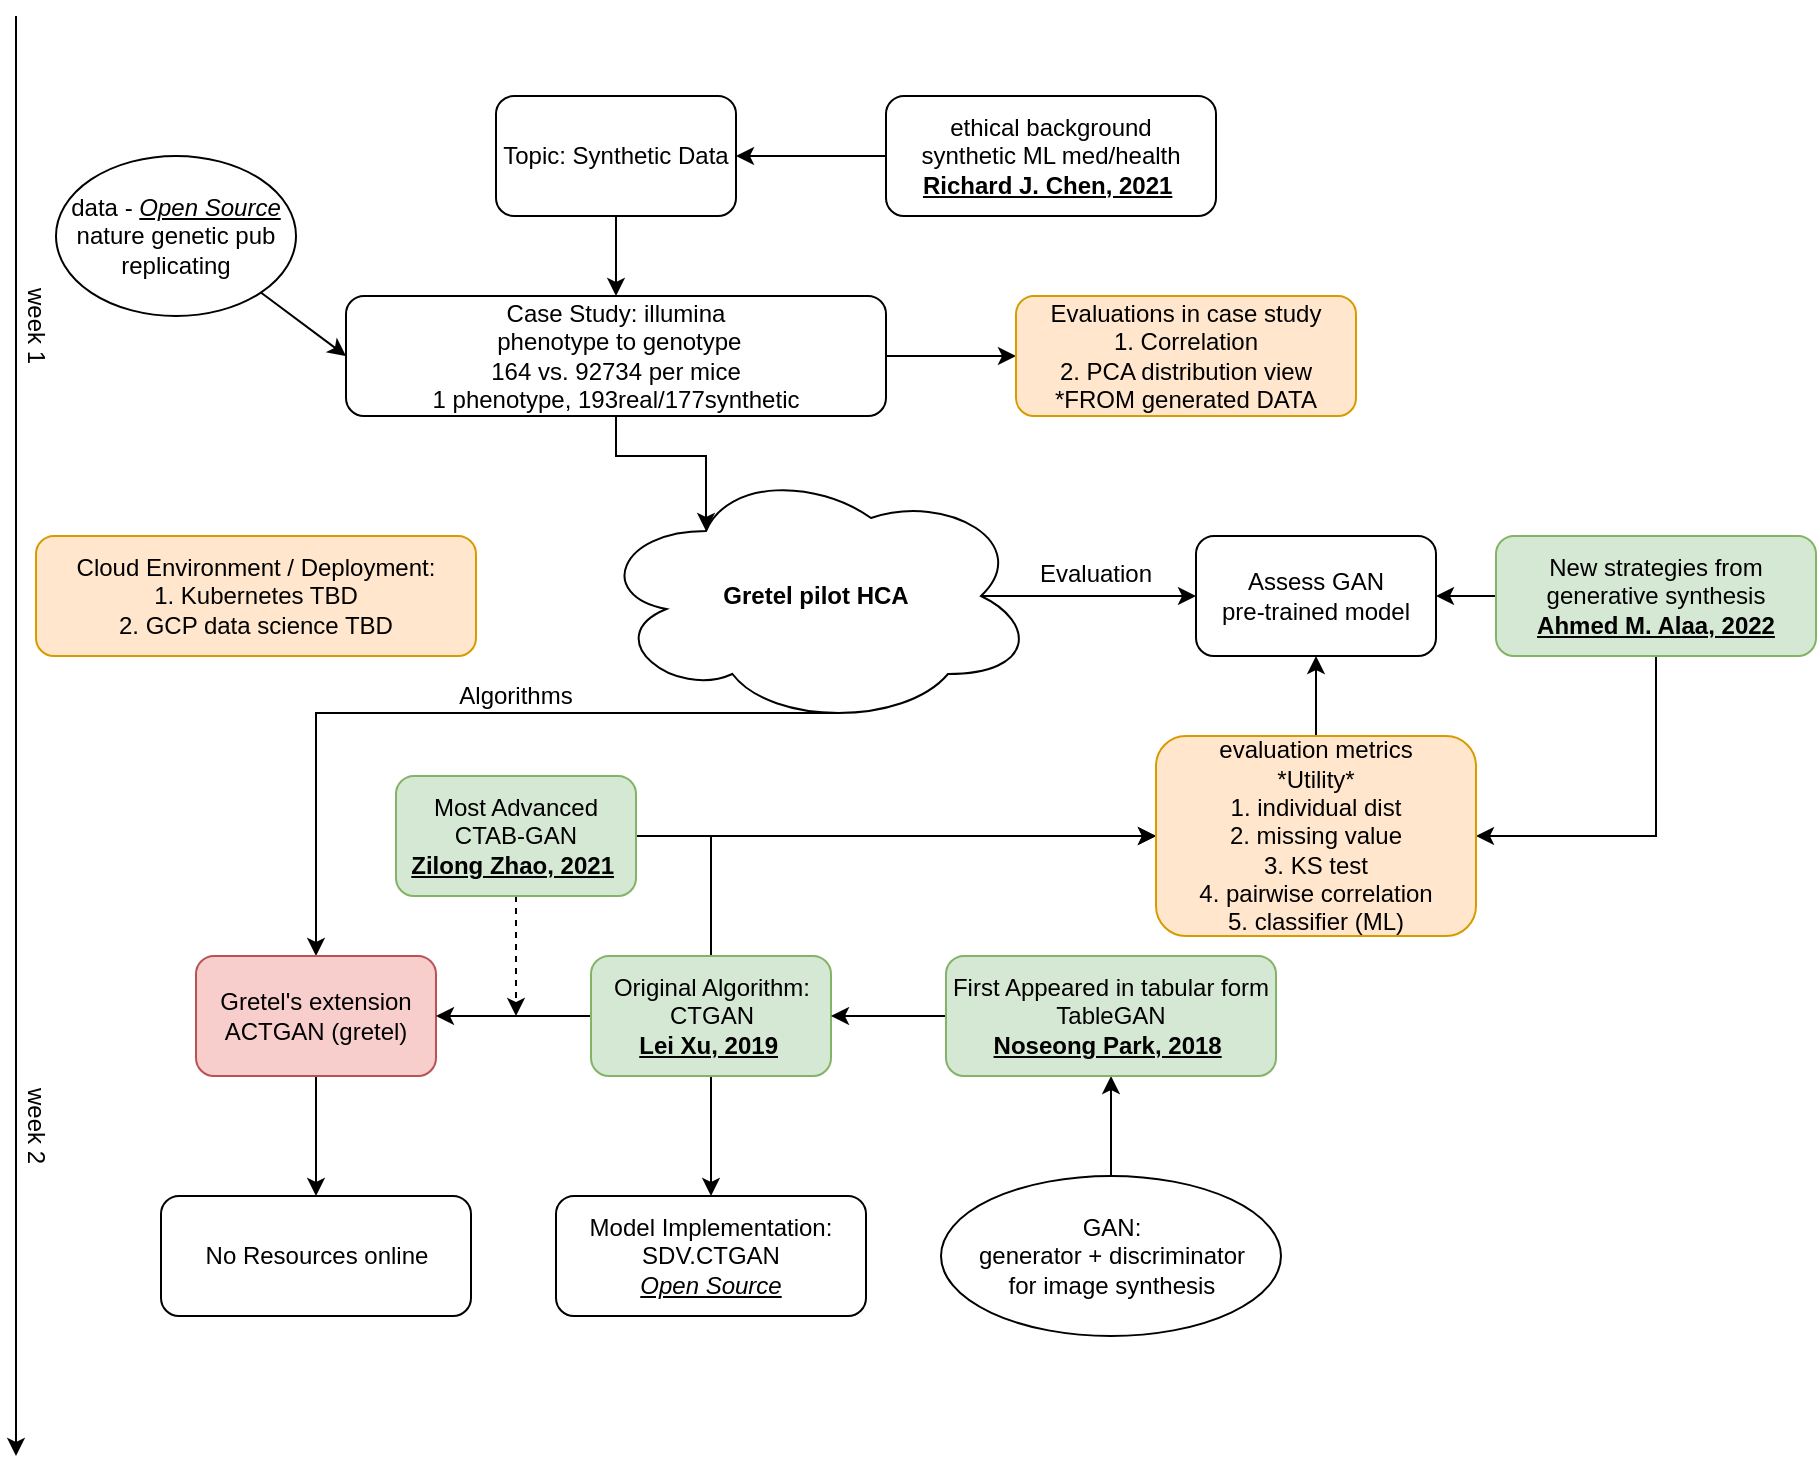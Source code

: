 <mxfile version="21.6.9" type="github">
  <diagram name="Page-1" id="TxyZuQSa3MDR7INI-T3q">
    <mxGraphModel dx="1195" dy="637" grid="1" gridSize="10" guides="1" tooltips="1" connect="1" arrows="1" fold="1" page="1" pageScale="1" pageWidth="850" pageHeight="1100" math="0" shadow="0">
      <root>
        <mxCell id="0" />
        <mxCell id="1" parent="0" />
        <mxCell id="WdxqnXTOeWCwxLcZLhfS-5" style="edgeStyle=orthogonalEdgeStyle;rounded=0;orthogonalLoop=1;jettySize=auto;html=1;exitX=0.5;exitY=1;exitDx=0;exitDy=0;entryX=0.5;entryY=0;entryDx=0;entryDy=0;" edge="1" parent="1" source="WdxqnXTOeWCwxLcZLhfS-1" target="WdxqnXTOeWCwxLcZLhfS-2">
          <mxGeometry relative="1" as="geometry" />
        </mxCell>
        <mxCell id="WdxqnXTOeWCwxLcZLhfS-1" value="Topic: Synthetic Data" style="rounded=1;whiteSpace=wrap;html=1;" vertex="1" parent="1">
          <mxGeometry x="280" y="80" width="120" height="60" as="geometry" />
        </mxCell>
        <mxCell id="WdxqnXTOeWCwxLcZLhfS-15" style="edgeStyle=orthogonalEdgeStyle;rounded=0;orthogonalLoop=1;jettySize=auto;html=1;exitX=0.5;exitY=1;exitDx=0;exitDy=0;entryX=0.25;entryY=0.25;entryDx=0;entryDy=0;entryPerimeter=0;" edge="1" parent="1" source="WdxqnXTOeWCwxLcZLhfS-2" target="WdxqnXTOeWCwxLcZLhfS-14">
          <mxGeometry relative="1" as="geometry" />
        </mxCell>
        <mxCell id="WdxqnXTOeWCwxLcZLhfS-54" style="edgeStyle=orthogonalEdgeStyle;rounded=0;orthogonalLoop=1;jettySize=auto;html=1;exitX=1;exitY=0.5;exitDx=0;exitDy=0;entryX=0;entryY=0.5;entryDx=0;entryDy=0;" edge="1" parent="1" source="WdxqnXTOeWCwxLcZLhfS-2" target="WdxqnXTOeWCwxLcZLhfS-53">
          <mxGeometry relative="1" as="geometry" />
        </mxCell>
        <mxCell id="WdxqnXTOeWCwxLcZLhfS-2" value="Case Study: illumina&lt;br&gt;&amp;nbsp;phenotype to genotype&lt;br&gt;164 vs. 92734 per mice&lt;br&gt;1 phenotype, 193real/177synthetic" style="rounded=1;whiteSpace=wrap;html=1;" vertex="1" parent="1">
          <mxGeometry x="205" y="180" width="270" height="60" as="geometry" />
        </mxCell>
        <mxCell id="WdxqnXTOeWCwxLcZLhfS-3" value="data - &lt;i&gt;&lt;u&gt;Open Source&lt;/u&gt;&lt;/i&gt;&lt;br&gt;nature genetic pub&lt;br&gt;replicating" style="ellipse;whiteSpace=wrap;html=1;" vertex="1" parent="1">
          <mxGeometry x="60" y="110" width="120" height="80" as="geometry" />
        </mxCell>
        <mxCell id="WdxqnXTOeWCwxLcZLhfS-4" value="" style="endArrow=classic;html=1;rounded=0;exitX=1;exitY=1;exitDx=0;exitDy=0;entryX=0;entryY=0.5;entryDx=0;entryDy=0;" edge="1" parent="1" source="WdxqnXTOeWCwxLcZLhfS-3" target="WdxqnXTOeWCwxLcZLhfS-2">
          <mxGeometry width="50" height="50" relative="1" as="geometry">
            <mxPoint x="400" y="270" as="sourcePoint" />
            <mxPoint x="450" y="220" as="targetPoint" />
          </mxGeometry>
        </mxCell>
        <mxCell id="WdxqnXTOeWCwxLcZLhfS-8" value="" style="endArrow=classic;html=1;rounded=0;" edge="1" parent="1">
          <mxGeometry width="50" height="50" relative="1" as="geometry">
            <mxPoint x="40" y="40" as="sourcePoint" />
            <mxPoint x="40" y="760" as="targetPoint" />
          </mxGeometry>
        </mxCell>
        <mxCell id="WdxqnXTOeWCwxLcZLhfS-11" value="week 1" style="text;html=1;strokeColor=none;fillColor=none;align=center;verticalAlign=middle;whiteSpace=wrap;rounded=0;rotation=90;" vertex="1" parent="1">
          <mxGeometry x="20" y="180" width="60" height="30" as="geometry" />
        </mxCell>
        <mxCell id="WdxqnXTOeWCwxLcZLhfS-12" value="Cloud Environment / Deployment:&lt;br&gt;1. Kubernetes TBD&lt;br&gt;2. GCP data science TBD" style="rounded=1;whiteSpace=wrap;html=1;fillColor=#ffe6cc;strokeColor=#d79b00;" vertex="1" parent="1">
          <mxGeometry x="50" y="300" width="220" height="60" as="geometry" />
        </mxCell>
        <mxCell id="WdxqnXTOeWCwxLcZLhfS-25" style="edgeStyle=orthogonalEdgeStyle;rounded=0;orthogonalLoop=1;jettySize=auto;html=1;exitX=0.55;exitY=0.95;exitDx=0;exitDy=0;exitPerimeter=0;entryX=0.5;entryY=0;entryDx=0;entryDy=0;" edge="1" parent="1" source="WdxqnXTOeWCwxLcZLhfS-14" target="WdxqnXTOeWCwxLcZLhfS-16">
          <mxGeometry relative="1" as="geometry" />
        </mxCell>
        <mxCell id="WdxqnXTOeWCwxLcZLhfS-56" style="edgeStyle=orthogonalEdgeStyle;rounded=0;orthogonalLoop=1;jettySize=auto;html=1;exitX=0.875;exitY=0.5;exitDx=0;exitDy=0;exitPerimeter=0;entryX=0;entryY=0.5;entryDx=0;entryDy=0;" edge="1" parent="1" source="WdxqnXTOeWCwxLcZLhfS-14" target="WdxqnXTOeWCwxLcZLhfS-55">
          <mxGeometry relative="1" as="geometry" />
        </mxCell>
        <mxCell id="WdxqnXTOeWCwxLcZLhfS-14" value="&lt;b&gt;Gretel pilot HCA&lt;/b&gt;" style="ellipse;shape=cloud;whiteSpace=wrap;html=1;" vertex="1" parent="1">
          <mxGeometry x="330" y="265" width="220" height="130" as="geometry" />
        </mxCell>
        <mxCell id="WdxqnXTOeWCwxLcZLhfS-24" style="edgeStyle=orthogonalEdgeStyle;rounded=0;orthogonalLoop=1;jettySize=auto;html=1;exitX=0.5;exitY=1;exitDx=0;exitDy=0;" edge="1" parent="1" source="WdxqnXTOeWCwxLcZLhfS-16" target="WdxqnXTOeWCwxLcZLhfS-23">
          <mxGeometry relative="1" as="geometry" />
        </mxCell>
        <mxCell id="WdxqnXTOeWCwxLcZLhfS-16" value="Gretel&#39;s extension&lt;br&gt;ACTGAN (gretel)" style="rounded=1;whiteSpace=wrap;html=1;fillColor=#f8cecc;strokeColor=#b85450;" vertex="1" parent="1">
          <mxGeometry x="130" y="510" width="120" height="60" as="geometry" />
        </mxCell>
        <mxCell id="WdxqnXTOeWCwxLcZLhfS-22" style="edgeStyle=orthogonalEdgeStyle;rounded=0;orthogonalLoop=1;jettySize=auto;html=1;exitX=0.5;exitY=1;exitDx=0;exitDy=0;entryX=0.5;entryY=0;entryDx=0;entryDy=0;" edge="1" parent="1" source="WdxqnXTOeWCwxLcZLhfS-17" target="WdxqnXTOeWCwxLcZLhfS-21">
          <mxGeometry relative="1" as="geometry" />
        </mxCell>
        <mxCell id="WdxqnXTOeWCwxLcZLhfS-47" style="edgeStyle=orthogonalEdgeStyle;rounded=0;orthogonalLoop=1;jettySize=auto;html=1;exitX=0;exitY=0.5;exitDx=0;exitDy=0;entryX=1;entryY=0.5;entryDx=0;entryDy=0;" edge="1" parent="1" source="WdxqnXTOeWCwxLcZLhfS-17" target="WdxqnXTOeWCwxLcZLhfS-16">
          <mxGeometry relative="1" as="geometry" />
        </mxCell>
        <mxCell id="WdxqnXTOeWCwxLcZLhfS-62" style="edgeStyle=orthogonalEdgeStyle;rounded=0;orthogonalLoop=1;jettySize=auto;html=1;exitX=0.5;exitY=0;exitDx=0;exitDy=0;entryX=0;entryY=0.5;entryDx=0;entryDy=0;" edge="1" parent="1" source="WdxqnXTOeWCwxLcZLhfS-17" target="WdxqnXTOeWCwxLcZLhfS-59">
          <mxGeometry relative="1" as="geometry" />
        </mxCell>
        <mxCell id="WdxqnXTOeWCwxLcZLhfS-17" value="Original Algorithm: &lt;br&gt;CTGAN&lt;br&gt;&lt;u&gt;&lt;b&gt;Lei Xu, 2019&lt;/b&gt;&lt;/u&gt;&amp;nbsp;" style="rounded=1;whiteSpace=wrap;html=1;fillColor=#d5e8d4;strokeColor=#82b366;" vertex="1" parent="1">
          <mxGeometry x="327.5" y="510" width="120" height="60" as="geometry" />
        </mxCell>
        <mxCell id="WdxqnXTOeWCwxLcZLhfS-21" value="Model Implementation: &lt;br&gt;SDV.CTGAN&lt;br&gt;&lt;u&gt;&lt;i&gt;Open Source&lt;/i&gt;&lt;/u&gt;" style="rounded=1;whiteSpace=wrap;html=1;" vertex="1" parent="1">
          <mxGeometry x="310" y="630" width="155" height="60" as="geometry" />
        </mxCell>
        <mxCell id="WdxqnXTOeWCwxLcZLhfS-23" value="No Resources online" style="rounded=1;whiteSpace=wrap;html=1;" vertex="1" parent="1">
          <mxGeometry x="112.5" y="630" width="155" height="60" as="geometry" />
        </mxCell>
        <mxCell id="WdxqnXTOeWCwxLcZLhfS-33" value="" style="edgeStyle=orthogonalEdgeStyle;rounded=0;orthogonalLoop=1;jettySize=auto;html=1;" edge="1" parent="1" source="WdxqnXTOeWCwxLcZLhfS-27" target="WdxqnXTOeWCwxLcZLhfS-32">
          <mxGeometry relative="1" as="geometry" />
        </mxCell>
        <mxCell id="WdxqnXTOeWCwxLcZLhfS-27" value="GAN:&lt;br style=&quot;border-color: var(--border-color);&quot;&gt;generator + discriminator&lt;br style=&quot;border-color: var(--border-color);&quot;&gt;for image synthesis" style="ellipse;whiteSpace=wrap;html=1;" vertex="1" parent="1">
          <mxGeometry x="502.5" y="620" width="170" height="80" as="geometry" />
        </mxCell>
        <mxCell id="WdxqnXTOeWCwxLcZLhfS-34" style="edgeStyle=orthogonalEdgeStyle;rounded=0;orthogonalLoop=1;jettySize=auto;html=1;exitX=0;exitY=0.5;exitDx=0;exitDy=0;entryX=1;entryY=0.5;entryDx=0;entryDy=0;" edge="1" parent="1" source="WdxqnXTOeWCwxLcZLhfS-32" target="WdxqnXTOeWCwxLcZLhfS-17">
          <mxGeometry relative="1" as="geometry" />
        </mxCell>
        <mxCell id="WdxqnXTOeWCwxLcZLhfS-32" value="First Appeared in tabular form&lt;br&gt;TableGAN&lt;br&gt;&lt;u&gt;&lt;b&gt;Noseong Park, 2018&lt;/b&gt;&lt;/u&gt;&amp;nbsp;" style="rounded=1;whiteSpace=wrap;html=1;fillColor=#d5e8d4;strokeColor=#82b366;" vertex="1" parent="1">
          <mxGeometry x="505" y="510" width="165" height="60" as="geometry" />
        </mxCell>
        <mxCell id="WdxqnXTOeWCwxLcZLhfS-48" style="edgeStyle=orthogonalEdgeStyle;rounded=0;orthogonalLoop=1;jettySize=auto;html=1;exitX=0.5;exitY=1;exitDx=0;exitDy=0;dashed=1;" edge="1" parent="1" source="WdxqnXTOeWCwxLcZLhfS-35">
          <mxGeometry relative="1" as="geometry">
            <mxPoint x="290" y="540" as="targetPoint" />
          </mxGeometry>
        </mxCell>
        <mxCell id="WdxqnXTOeWCwxLcZLhfS-60" style="edgeStyle=orthogonalEdgeStyle;rounded=0;orthogonalLoop=1;jettySize=auto;html=1;exitX=1;exitY=0.5;exitDx=0;exitDy=0;" edge="1" parent="1" source="WdxqnXTOeWCwxLcZLhfS-35" target="WdxqnXTOeWCwxLcZLhfS-59">
          <mxGeometry relative="1" as="geometry" />
        </mxCell>
        <mxCell id="WdxqnXTOeWCwxLcZLhfS-35" value="Most Advanced&lt;br&gt;CTAB-GAN&lt;br&gt;&lt;u style=&quot;border-color: var(--border-color);&quot;&gt;&lt;b style=&quot;border-color: var(--border-color);&quot;&gt;Zilong Zhao, 2021&lt;/b&gt;&lt;/u&gt;&amp;nbsp;" style="rounded=1;whiteSpace=wrap;html=1;fillColor=#d5e8d4;strokeColor=#82b366;" vertex="1" parent="1">
          <mxGeometry x="230" y="420" width="120" height="60" as="geometry" />
        </mxCell>
        <mxCell id="WdxqnXTOeWCwxLcZLhfS-50" style="edgeStyle=orthogonalEdgeStyle;rounded=0;orthogonalLoop=1;jettySize=auto;html=1;exitX=0;exitY=0.5;exitDx=0;exitDy=0;entryX=1;entryY=0.5;entryDx=0;entryDy=0;" edge="1" parent="1" source="WdxqnXTOeWCwxLcZLhfS-49" target="WdxqnXTOeWCwxLcZLhfS-1">
          <mxGeometry relative="1" as="geometry" />
        </mxCell>
        <mxCell id="WdxqnXTOeWCwxLcZLhfS-49" value="ethical background &lt;br&gt;synthetic ML med/health&lt;br&gt;&lt;u&gt;&lt;b&gt;Richard J. Chen, 2021&lt;/b&gt;&lt;/u&gt;&amp;nbsp;" style="rounded=1;whiteSpace=wrap;html=1;" vertex="1" parent="1">
          <mxGeometry x="475" y="80" width="165" height="60" as="geometry" />
        </mxCell>
        <mxCell id="WdxqnXTOeWCwxLcZLhfS-51" value="week 2" style="text;html=1;strokeColor=none;fillColor=none;align=center;verticalAlign=middle;whiteSpace=wrap;rounded=0;rotation=90;" vertex="1" parent="1">
          <mxGeometry x="20" y="580" width="60" height="30" as="geometry" />
        </mxCell>
        <mxCell id="WdxqnXTOeWCwxLcZLhfS-52" value="Algorithms" style="text;html=1;strokeColor=none;fillColor=none;align=center;verticalAlign=middle;whiteSpace=wrap;rounded=0;" vertex="1" parent="1">
          <mxGeometry x="260" y="365" width="60" height="30" as="geometry" />
        </mxCell>
        <mxCell id="WdxqnXTOeWCwxLcZLhfS-53" value="&lt;span style=&quot;background-color: initial;&quot;&gt;Evaluations in case study&lt;br&gt;1. Correlation&lt;br&gt;2. PCA distribution view&lt;br&gt;*FROM generated DATA&lt;br&gt;&lt;/span&gt;" style="rounded=1;whiteSpace=wrap;html=1;fillColor=#ffe6cc;strokeColor=#d79b00;" vertex="1" parent="1">
          <mxGeometry x="540" y="180" width="170" height="60" as="geometry" />
        </mxCell>
        <mxCell id="WdxqnXTOeWCwxLcZLhfS-55" value="Assess GAN &lt;br&gt;pre-trained model" style="rounded=1;whiteSpace=wrap;html=1;" vertex="1" parent="1">
          <mxGeometry x="630" y="300" width="120" height="60" as="geometry" />
        </mxCell>
        <mxCell id="WdxqnXTOeWCwxLcZLhfS-57" value="Evaluation" style="text;html=1;strokeColor=none;fillColor=none;align=center;verticalAlign=middle;whiteSpace=wrap;rounded=0;" vertex="1" parent="1">
          <mxGeometry x="550" y="304" width="60" height="30" as="geometry" />
        </mxCell>
        <mxCell id="WdxqnXTOeWCwxLcZLhfS-61" style="edgeStyle=orthogonalEdgeStyle;rounded=0;orthogonalLoop=1;jettySize=auto;html=1;exitX=0;exitY=0.5;exitDx=0;exitDy=0;entryX=1;entryY=0.5;entryDx=0;entryDy=0;" edge="1" parent="1" source="WdxqnXTOeWCwxLcZLhfS-58" target="WdxqnXTOeWCwxLcZLhfS-55">
          <mxGeometry relative="1" as="geometry" />
        </mxCell>
        <mxCell id="WdxqnXTOeWCwxLcZLhfS-64" style="edgeStyle=orthogonalEdgeStyle;rounded=0;orthogonalLoop=1;jettySize=auto;html=1;exitX=0.5;exitY=1;exitDx=0;exitDy=0;entryX=1;entryY=0.5;entryDx=0;entryDy=0;" edge="1" parent="1" source="WdxqnXTOeWCwxLcZLhfS-58" target="WdxqnXTOeWCwxLcZLhfS-59">
          <mxGeometry relative="1" as="geometry" />
        </mxCell>
        <mxCell id="WdxqnXTOeWCwxLcZLhfS-58" value="New strategies from &lt;br&gt;generative synthesis&lt;br&gt;&lt;u&gt;&lt;b&gt;Ahmed M. Alaa, 2022&lt;/b&gt;&lt;/u&gt;" style="rounded=1;whiteSpace=wrap;html=1;fillColor=#d5e8d4;strokeColor=#82b366;" vertex="1" parent="1">
          <mxGeometry x="780" y="300" width="160" height="60" as="geometry" />
        </mxCell>
        <mxCell id="WdxqnXTOeWCwxLcZLhfS-63" style="edgeStyle=orthogonalEdgeStyle;rounded=0;orthogonalLoop=1;jettySize=auto;html=1;exitX=0.5;exitY=0;exitDx=0;exitDy=0;entryX=0.5;entryY=1;entryDx=0;entryDy=0;" edge="1" parent="1" source="WdxqnXTOeWCwxLcZLhfS-59" target="WdxqnXTOeWCwxLcZLhfS-55">
          <mxGeometry relative="1" as="geometry" />
        </mxCell>
        <mxCell id="WdxqnXTOeWCwxLcZLhfS-59" value="evaluation metrics&lt;br&gt;*Utility*&lt;br&gt;1. individual dist&lt;br&gt;2. missing value&lt;br&gt;3. KS test&lt;br&gt;4. pairwise correlation&lt;br&gt;5. classifier (ML)" style="rounded=1;whiteSpace=wrap;html=1;fillColor=#ffe6cc;strokeColor=#d79b00;" vertex="1" parent="1">
          <mxGeometry x="610" y="400" width="160" height="100" as="geometry" />
        </mxCell>
      </root>
    </mxGraphModel>
  </diagram>
</mxfile>
